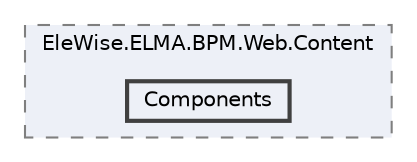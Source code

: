 digraph "Web/Modules/EleWise.ELMA.BPM.Web.Content/Components"
{
 // LATEX_PDF_SIZE
  bgcolor="transparent";
  edge [fontname=Helvetica,fontsize=10,labelfontname=Helvetica,labelfontsize=10];
  node [fontname=Helvetica,fontsize=10,shape=box,height=0.2,width=0.4];
  compound=true
  subgraph clusterdir_fdf001463744d38516fc527aa2ea06db {
    graph [ bgcolor="#edf0f7", pencolor="grey50", label="EleWise.ELMA.BPM.Web.Content", fontname=Helvetica,fontsize=10 style="filled,dashed", URL="dir_fdf001463744d38516fc527aa2ea06db.html",tooltip=""]
  dir_020a9e420bc3afb73f70dd9659969218 [label="Components", fillcolor="#edf0f7", color="grey25", style="filled,bold", URL="dir_020a9e420bc3afb73f70dd9659969218.html",tooltip=""];
  }
}
